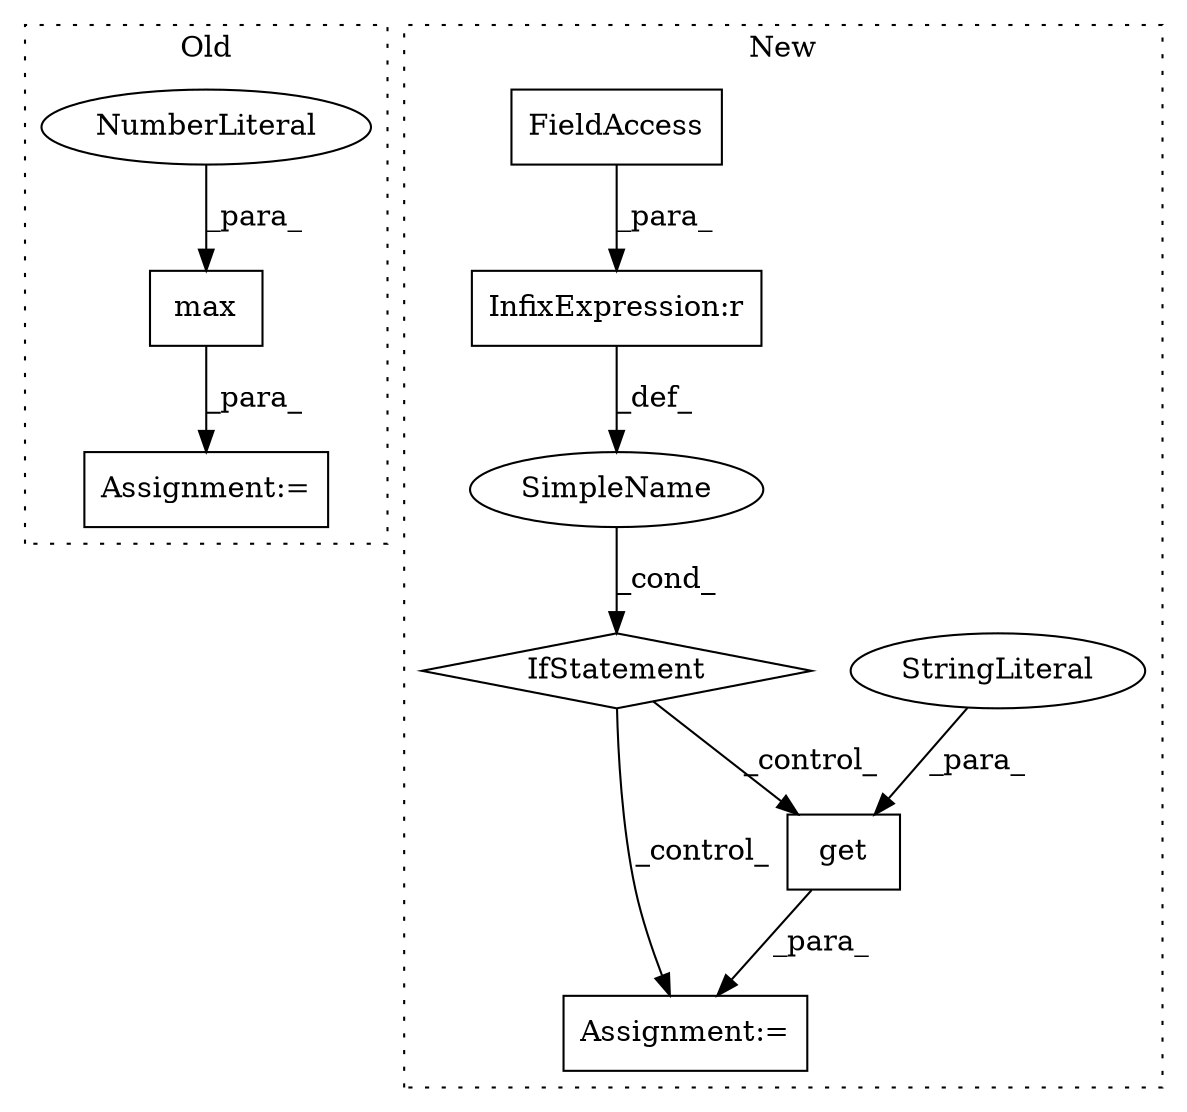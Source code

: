 digraph G {
subgraph cluster0 {
1 [label="max" a="32" s="995,1069" l="4,1" shape="box"];
4 [label="NumberLiteral" a="34" s="1068" l="1" shape="ellipse"];
10 [label="Assignment:=" a="7" s="994" l="1" shape="box"];
label = "Old";
style="dotted";
}
subgraph cluster1 {
2 [label="get" a="32" s="1070,1085" l="4,1" shape="box"];
3 [label="Assignment:=" a="7" s="1043" l="1" shape="box"];
5 [label="IfStatement" a="25" s="987,1027" l="4,2" shape="diamond"];
6 [label="SimpleName" a="42" s="" l="" shape="ellipse"];
7 [label="StringLiteral" a="45" s="1074" l="8" shape="ellipse"];
8 [label="InfixExpression:r" a="27" s="1007" l="4" shape="box"];
9 [label="FieldAccess" a="22" s="991" l="16" shape="box"];
label = "New";
style="dotted";
}
1 -> 10 [label="_para_"];
2 -> 3 [label="_para_"];
4 -> 1 [label="_para_"];
5 -> 3 [label="_control_"];
5 -> 2 [label="_control_"];
6 -> 5 [label="_cond_"];
7 -> 2 [label="_para_"];
8 -> 6 [label="_def_"];
9 -> 8 [label="_para_"];
}